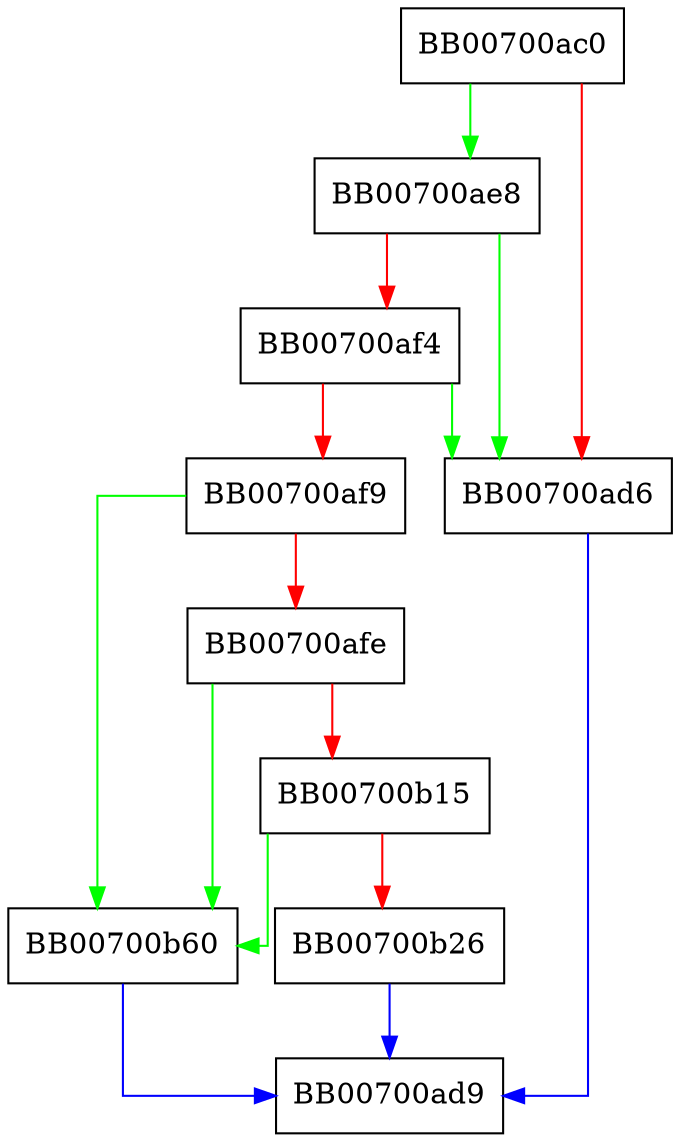 digraph mdc2_internal_init {
  node [shape="box"];
  graph [splines=ortho];
  BB00700ac0 -> BB00700ae8 [color="green"];
  BB00700ac0 -> BB00700ad6 [color="red"];
  BB00700ad6 -> BB00700ad9 [color="blue"];
  BB00700ae8 -> BB00700ad6 [color="green"];
  BB00700ae8 -> BB00700af4 [color="red"];
  BB00700af4 -> BB00700ad6 [color="green"];
  BB00700af4 -> BB00700af9 [color="red"];
  BB00700af9 -> BB00700b60 [color="green"];
  BB00700af9 -> BB00700afe [color="red"];
  BB00700afe -> BB00700b60 [color="green"];
  BB00700afe -> BB00700b15 [color="red"];
  BB00700b15 -> BB00700b60 [color="green"];
  BB00700b15 -> BB00700b26 [color="red"];
  BB00700b26 -> BB00700ad9 [color="blue"];
  BB00700b60 -> BB00700ad9 [color="blue"];
}